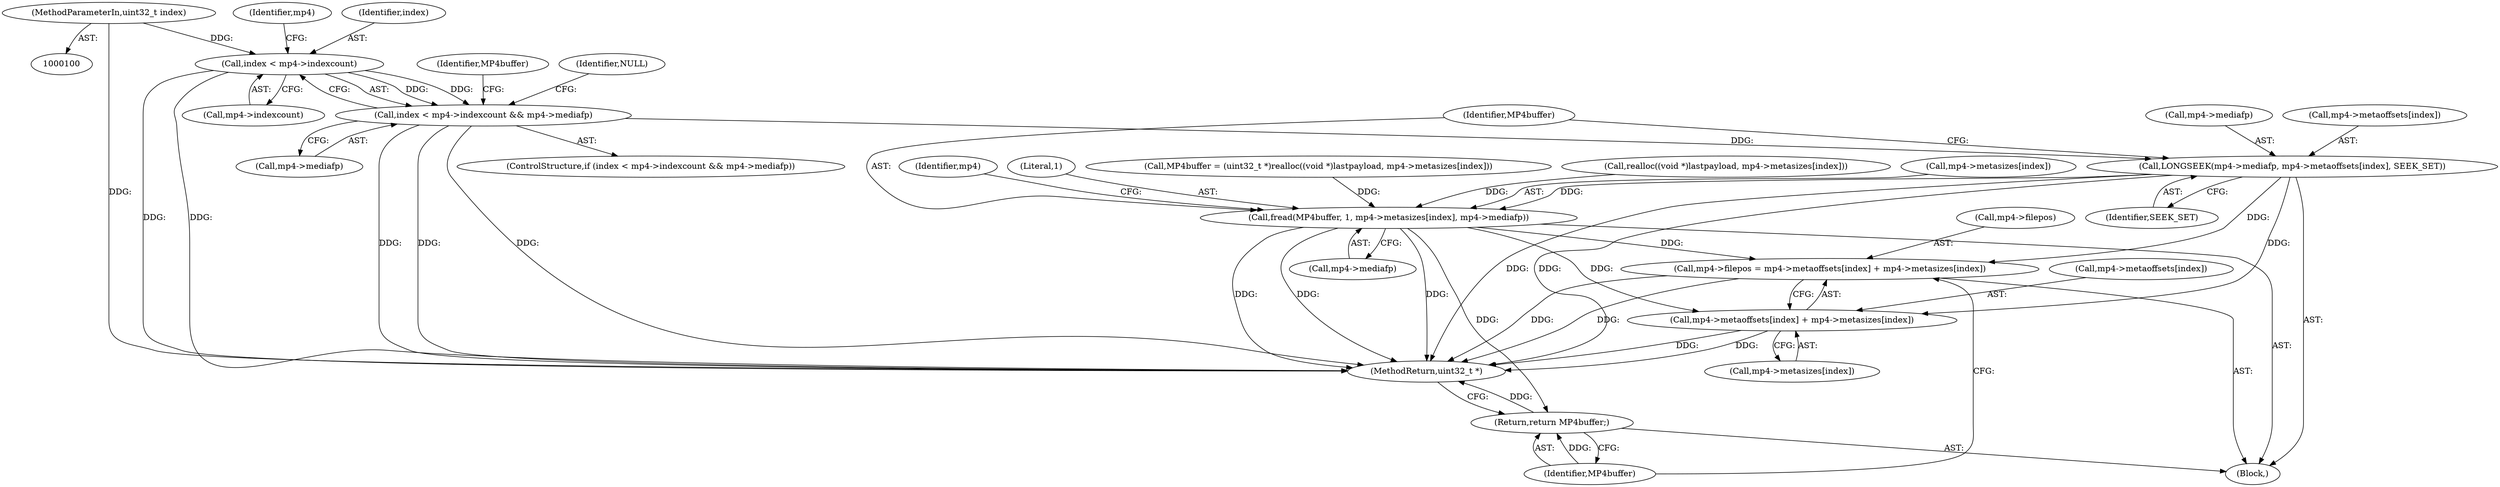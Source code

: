 digraph "0_gpmf-parser_341f12cd5b97ab419e53853ca00176457c9f1681_3@pointer" {
"1000123" [label="(Call,index < mp4->indexcount)"];
"1000103" [label="(MethodParameterIn,uint32_t index)"];
"1000122" [label="(Call,index < mp4->indexcount && mp4->mediafp)"];
"1000165" [label="(Call,LONGSEEK(mp4->mediafp, mp4->metaoffsets[index], SEEK_SET))"];
"1000175" [label="(Call,fread(MP4buffer, 1, mp4->metasizes[index], mp4->mediafp))"];
"1000186" [label="(Call,mp4->filepos = mp4->metaoffsets[index] + mp4->metasizes[index])"];
"1000190" [label="(Call,mp4->metaoffsets[index] + mp4->metasizes[index])"];
"1000201" [label="(Return,return MP4buffer;)"];
"1000166" [label="(Call,mp4->mediafp)"];
"1000188" [label="(Identifier,mp4)"];
"1000175" [label="(Call,fread(MP4buffer, 1, mp4->metasizes[index], mp4->mediafp))"];
"1000196" [label="(Call,mp4->metasizes[index])"];
"1000128" [label="(Call,mp4->mediafp)"];
"1000122" [label="(Call,index < mp4->indexcount && mp4->mediafp)"];
"1000186" [label="(Call,mp4->filepos = mp4->metaoffsets[index] + mp4->metasizes[index])"];
"1000191" [label="(Call,mp4->metaoffsets[index])"];
"1000177" [label="(Literal,1)"];
"1000205" [label="(MethodReturn,uint32_t *)"];
"1000204" [label="(Identifier,NULL)"];
"1000165" [label="(Call,LONGSEEK(mp4->mediafp, mp4->metaoffsets[index], SEEK_SET))"];
"1000190" [label="(Call,mp4->metaoffsets[index] + mp4->metasizes[index])"];
"1000164" [label="(Block,)"];
"1000136" [label="(Call,realloc((void *)lastpayload, mp4->metasizes[index]))"];
"1000169" [label="(Call,mp4->metaoffsets[index])"];
"1000124" [label="(Identifier,index)"];
"1000129" [label="(Identifier,mp4)"];
"1000183" [label="(Call,mp4->mediafp)"];
"1000133" [label="(Identifier,MP4buffer)"];
"1000178" [label="(Call,mp4->metasizes[index])"];
"1000125" [label="(Call,mp4->indexcount)"];
"1000187" [label="(Call,mp4->filepos)"];
"1000103" [label="(MethodParameterIn,uint32_t index)"];
"1000202" [label="(Identifier,MP4buffer)"];
"1000201" [label="(Return,return MP4buffer;)"];
"1000176" [label="(Identifier,MP4buffer)"];
"1000174" [label="(Identifier,SEEK_SET)"];
"1000132" [label="(Call,MP4buffer = (uint32_t *)realloc((void *)lastpayload, mp4->metasizes[index]))"];
"1000121" [label="(ControlStructure,if (index < mp4->indexcount && mp4->mediafp))"];
"1000123" [label="(Call,index < mp4->indexcount)"];
"1000123" -> "1000122"  [label="AST: "];
"1000123" -> "1000125"  [label="CFG: "];
"1000124" -> "1000123"  [label="AST: "];
"1000125" -> "1000123"  [label="AST: "];
"1000129" -> "1000123"  [label="CFG: "];
"1000122" -> "1000123"  [label="CFG: "];
"1000123" -> "1000205"  [label="DDG: "];
"1000123" -> "1000205"  [label="DDG: "];
"1000123" -> "1000122"  [label="DDG: "];
"1000123" -> "1000122"  [label="DDG: "];
"1000103" -> "1000123"  [label="DDG: "];
"1000103" -> "1000100"  [label="AST: "];
"1000103" -> "1000205"  [label="DDG: "];
"1000122" -> "1000121"  [label="AST: "];
"1000122" -> "1000128"  [label="CFG: "];
"1000128" -> "1000122"  [label="AST: "];
"1000133" -> "1000122"  [label="CFG: "];
"1000204" -> "1000122"  [label="CFG: "];
"1000122" -> "1000205"  [label="DDG: "];
"1000122" -> "1000205"  [label="DDG: "];
"1000122" -> "1000205"  [label="DDG: "];
"1000122" -> "1000165"  [label="DDG: "];
"1000165" -> "1000164"  [label="AST: "];
"1000165" -> "1000174"  [label="CFG: "];
"1000166" -> "1000165"  [label="AST: "];
"1000169" -> "1000165"  [label="AST: "];
"1000174" -> "1000165"  [label="AST: "];
"1000176" -> "1000165"  [label="CFG: "];
"1000165" -> "1000205"  [label="DDG: "];
"1000165" -> "1000205"  [label="DDG: "];
"1000165" -> "1000175"  [label="DDG: "];
"1000165" -> "1000186"  [label="DDG: "];
"1000165" -> "1000190"  [label="DDG: "];
"1000175" -> "1000164"  [label="AST: "];
"1000175" -> "1000183"  [label="CFG: "];
"1000176" -> "1000175"  [label="AST: "];
"1000177" -> "1000175"  [label="AST: "];
"1000178" -> "1000175"  [label="AST: "];
"1000183" -> "1000175"  [label="AST: "];
"1000188" -> "1000175"  [label="CFG: "];
"1000175" -> "1000205"  [label="DDG: "];
"1000175" -> "1000205"  [label="DDG: "];
"1000175" -> "1000205"  [label="DDG: "];
"1000132" -> "1000175"  [label="DDG: "];
"1000136" -> "1000175"  [label="DDG: "];
"1000175" -> "1000186"  [label="DDG: "];
"1000175" -> "1000190"  [label="DDG: "];
"1000175" -> "1000201"  [label="DDG: "];
"1000186" -> "1000164"  [label="AST: "];
"1000186" -> "1000190"  [label="CFG: "];
"1000187" -> "1000186"  [label="AST: "];
"1000190" -> "1000186"  [label="AST: "];
"1000202" -> "1000186"  [label="CFG: "];
"1000186" -> "1000205"  [label="DDG: "];
"1000186" -> "1000205"  [label="DDG: "];
"1000190" -> "1000196"  [label="CFG: "];
"1000191" -> "1000190"  [label="AST: "];
"1000196" -> "1000190"  [label="AST: "];
"1000190" -> "1000205"  [label="DDG: "];
"1000190" -> "1000205"  [label="DDG: "];
"1000201" -> "1000164"  [label="AST: "];
"1000201" -> "1000202"  [label="CFG: "];
"1000202" -> "1000201"  [label="AST: "];
"1000205" -> "1000201"  [label="CFG: "];
"1000201" -> "1000205"  [label="DDG: "];
"1000202" -> "1000201"  [label="DDG: "];
}
